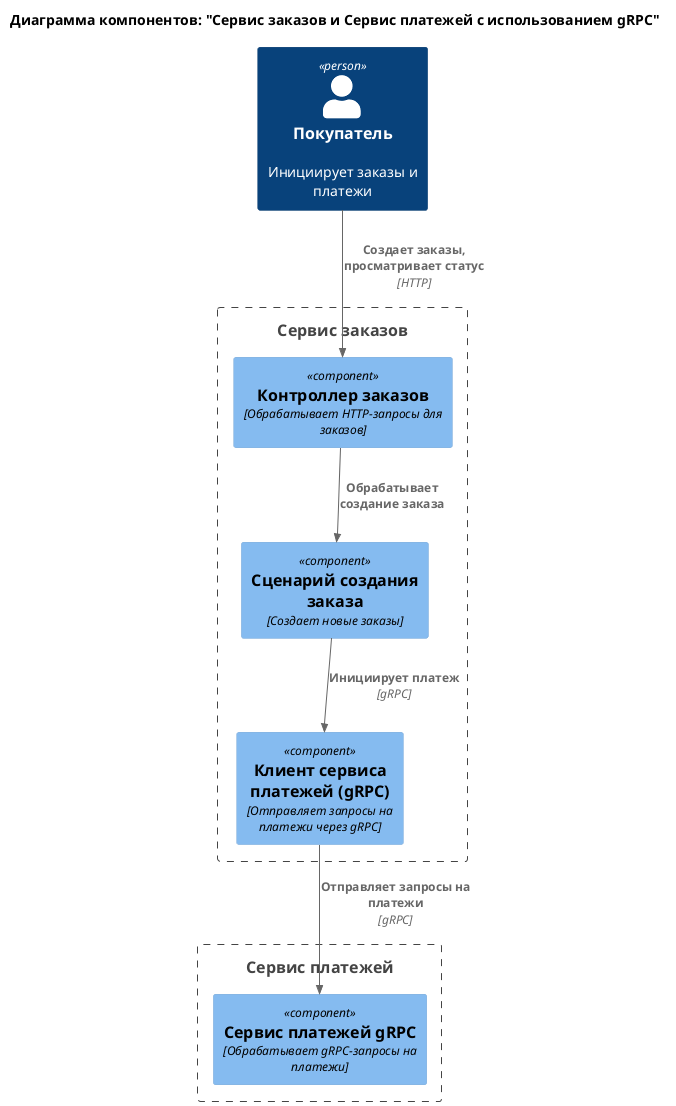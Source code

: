 @startuml
!include <C4/C4_Component>

title Диаграмма компонентов: "Сервис заказов и Сервис платежей с использованием gRPC"

Person(Customer, "Покупатель", "Инициирует заказы и платежи")
Boundary(order_service, "Сервис заказов") {
    Component(OrderController, "Контроллер заказов", "Обрабатывает HTTP-запросы для заказов")
    Component(CreateOrderUseCase, "Сценарий создания заказа", "Создает новые заказы")
    Component(PaymentServiceClient, "Клиент сервиса платежей (gRPC)", "Отправляет запросы на платежи через gRPC")
}

Boundary(payment_service, "Сервис платежей") {
    Component(PaymentServiceGrpc, "Сервис платежей gRPC", "Обрабатывает gRPC-запросы на платежи")
}

Rel(Customer, OrderController, "Создает заказы, просматривает статус", "HTTP")
Rel(OrderController, CreateOrderUseCase, "Обрабатывает создание заказа")
Rel(CreateOrderUseCase, PaymentServiceClient, "Инициирует платеж", "gRPC")

Rel(PaymentServiceClient, PaymentServiceGrpc, "Отправляет запросы на платежи", "gRPC")

@enduml

